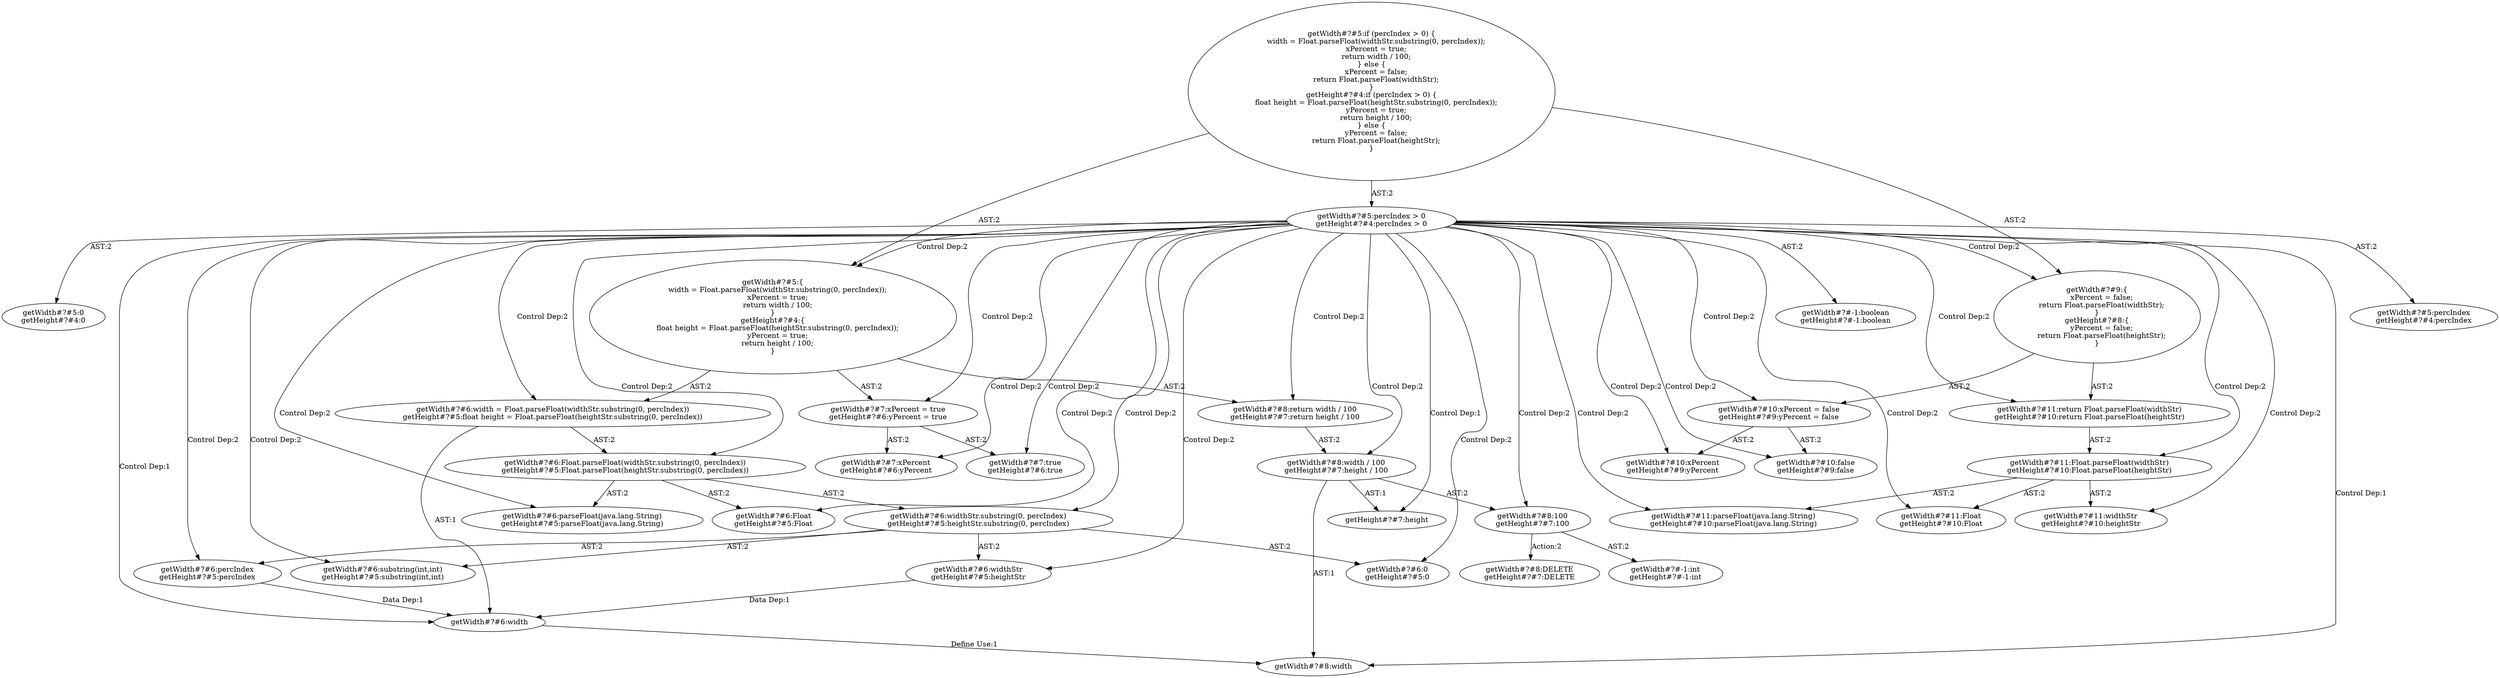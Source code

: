digraph "Pattern" {
0 [label="getWidth#?#8:DELETE
getHeight#?#7:DELETE" shape=ellipse]
1 [label="getWidth#?#8:100
getHeight#?#7:100" shape=ellipse]
2 [label="getWidth#?#5:percIndex > 0
getHeight#?#4:percIndex > 0" shape=ellipse]
3 [label="getWidth#?#5:if (percIndex > 0) \{
    width = Float.parseFloat(widthStr.substring(0, percIndex));
    xPercent = true;
    return width / 100;
\} else \{
    xPercent = false;
    return Float.parseFloat(widthStr);
\}
getHeight#?#4:if (percIndex > 0) \{
    float height = Float.parseFloat(heightStr.substring(0, percIndex));
    yPercent = true;
    return height / 100;
\} else \{
    yPercent = false;
    return Float.parseFloat(heightStr);
\}" shape=ellipse]
4 [label="getWidth#?#-1:boolean
getHeight#?#-1:boolean" shape=ellipse]
5 [label="getWidth#?#5:percIndex
getHeight#?#4:percIndex" shape=ellipse]
6 [label="getWidth#?#5:0
getHeight#?#4:0" shape=ellipse]
7 [label="getWidth#?#5:\{
    width = Float.parseFloat(widthStr.substring(0, percIndex));
    xPercent = true;
    return width / 100;
\}
getHeight#?#4:\{
    float height = Float.parseFloat(heightStr.substring(0, percIndex));
    yPercent = true;
    return height / 100;
\}" shape=ellipse]
8 [label="getWidth#?#6:width = Float.parseFloat(widthStr.substring(0, percIndex))
getHeight#?#5:float height = Float.parseFloat(heightStr.substring(0, percIndex))" shape=ellipse]
9 [label="getWidth#?#6:width" shape=ellipse]
10 [label="getWidth#?#6:Float.parseFloat(widthStr.substring(0, percIndex))
getHeight#?#5:Float.parseFloat(heightStr.substring(0, percIndex))" shape=ellipse]
11 [label="getWidth#?#6:parseFloat(java.lang.String)
getHeight#?#5:parseFloat(java.lang.String)" shape=ellipse]
12 [label="getWidth#?#6:Float
getHeight#?#5:Float" shape=ellipse]
13 [label="getWidth#?#6:widthStr.substring(0, percIndex)
getHeight#?#5:heightStr.substring(0, percIndex)" shape=ellipse]
14 [label="getWidth#?#6:substring(int,int)
getHeight#?#5:substring(int,int)" shape=ellipse]
15 [label="getWidth#?#6:widthStr
getHeight#?#5:heightStr" shape=ellipse]
16 [label="getWidth#?#6:0
getHeight#?#5:0" shape=ellipse]
17 [label="getWidth#?#6:percIndex
getHeight#?#5:percIndex" shape=ellipse]
18 [label="getWidth#?#7:xPercent = true
getHeight#?#6:yPercent = true" shape=ellipse]
19 [label="getWidth#?#7:xPercent
getHeight#?#6:yPercent" shape=ellipse]
20 [label="getWidth#?#7:true
getHeight#?#6:true" shape=ellipse]
21 [label="getWidth#?#8:return width / 100
getHeight#?#7:return height / 100" shape=ellipse]
22 [label="getWidth#?#8:width / 100
getHeight#?#7:height / 100" shape=ellipse]
23 [label="getWidth#?#8:width" shape=ellipse]
24 [label="getWidth#?#9:\{
    xPercent = false;
    return Float.parseFloat(widthStr);
\}
getHeight#?#8:\{
    yPercent = false;
    return Float.parseFloat(heightStr);
\}" shape=ellipse]
25 [label="getWidth#?#10:xPercent = false
getHeight#?#9:yPercent = false" shape=ellipse]
26 [label="getWidth#?#10:xPercent
getHeight#?#9:yPercent" shape=ellipse]
27 [label="getWidth#?#10:false
getHeight#?#9:false" shape=ellipse]
28 [label="getWidth#?#11:return Float.parseFloat(widthStr)
getHeight#?#10:return Float.parseFloat(heightStr)" shape=ellipse]
29 [label="getWidth#?#11:Float.parseFloat(widthStr)
getHeight#?#10:Float.parseFloat(heightStr)" shape=ellipse]
30 [label="getWidth#?#11:parseFloat(java.lang.String)
getHeight#?#10:parseFloat(java.lang.String)" shape=ellipse]
31 [label="getWidth#?#11:Float
getHeight#?#10:Float" shape=ellipse]
32 [label="getWidth#?#11:widthStr
getHeight#?#10:heightStr" shape=ellipse]
33 [label="getWidth#?#-1:int
getHeight#?#-1:int" shape=ellipse]
34 [label="getHeight#?#7:height" shape=ellipse]
1 -> 0 [label="Action:2"];
1 -> 33 [label="AST:2"];
2 -> 1 [label="Control Dep:2"];
2 -> 4 [label="AST:2"];
2 -> 5 [label="AST:2"];
2 -> 6 [label="AST:2"];
2 -> 7 [label="Control Dep:2"];
2 -> 8 [label="Control Dep:2"];
2 -> 9 [label="Control Dep:1"];
2 -> 10 [label="Control Dep:2"];
2 -> 11 [label="Control Dep:2"];
2 -> 12 [label="Control Dep:2"];
2 -> 13 [label="Control Dep:2"];
2 -> 14 [label="Control Dep:2"];
2 -> 15 [label="Control Dep:2"];
2 -> 16 [label="Control Dep:2"];
2 -> 17 [label="Control Dep:2"];
2 -> 18 [label="Control Dep:2"];
2 -> 19 [label="Control Dep:2"];
2 -> 20 [label="Control Dep:2"];
2 -> 21 [label="Control Dep:2"];
2 -> 22 [label="Control Dep:2"];
2 -> 23 [label="Control Dep:1"];
2 -> 24 [label="Control Dep:2"];
2 -> 25 [label="Control Dep:2"];
2 -> 26 [label="Control Dep:2"];
2 -> 27 [label="Control Dep:2"];
2 -> 28 [label="Control Dep:2"];
2 -> 29 [label="Control Dep:2"];
2 -> 30 [label="Control Dep:2"];
2 -> 31 [label="Control Dep:2"];
2 -> 32 [label="Control Dep:2"];
2 -> 34 [label="Control Dep:1"];
3 -> 2 [label="AST:2"];
3 -> 7 [label="AST:2"];
3 -> 24 [label="AST:2"];
7 -> 8 [label="AST:2"];
7 -> 18 [label="AST:2"];
7 -> 21 [label="AST:2"];
8 -> 9 [label="AST:1"];
8 -> 10 [label="AST:2"];
9 -> 23 [label="Define Use:1"];
10 -> 12 [label="AST:2"];
10 -> 11 [label="AST:2"];
10 -> 13 [label="AST:2"];
13 -> 15 [label="AST:2"];
13 -> 14 [label="AST:2"];
13 -> 16 [label="AST:2"];
13 -> 17 [label="AST:2"];
15 -> 9 [label="Data Dep:1"];
17 -> 9 [label="Data Dep:1"];
18 -> 19 [label="AST:2"];
18 -> 20 [label="AST:2"];
21 -> 22 [label="AST:2"];
22 -> 1 [label="AST:2"];
22 -> 23 [label="AST:1"];
22 -> 34 [label="AST:1"];
24 -> 25 [label="AST:2"];
24 -> 28 [label="AST:2"];
25 -> 26 [label="AST:2"];
25 -> 27 [label="AST:2"];
28 -> 29 [label="AST:2"];
29 -> 31 [label="AST:2"];
29 -> 30 [label="AST:2"];
29 -> 32 [label="AST:2"];
}